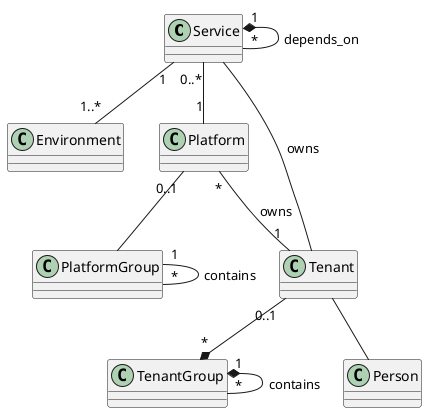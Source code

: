 @startuml


Class Service
Class Tenant
Class TenantGroup
Class Person
Class Environment
Class Platform
Class PlatformGroup

Tenant -- Person
Tenant "0..1" --* "*" TenantGroup
TenantGroup "1" *-- "*" TenantGroup : contains

Platform "*" -- "1" Tenant : owns
Platform "0..1" -- PlatformGroup
PlatformGroup "1" -- "*" PlatformGroup: contains

Tenant -- Service : owns

Service "1" *-- "*"  Service : depends_on

Service "0..*" -- "1" Platform
Service "1" -- "1..*" Environment

@enduml--